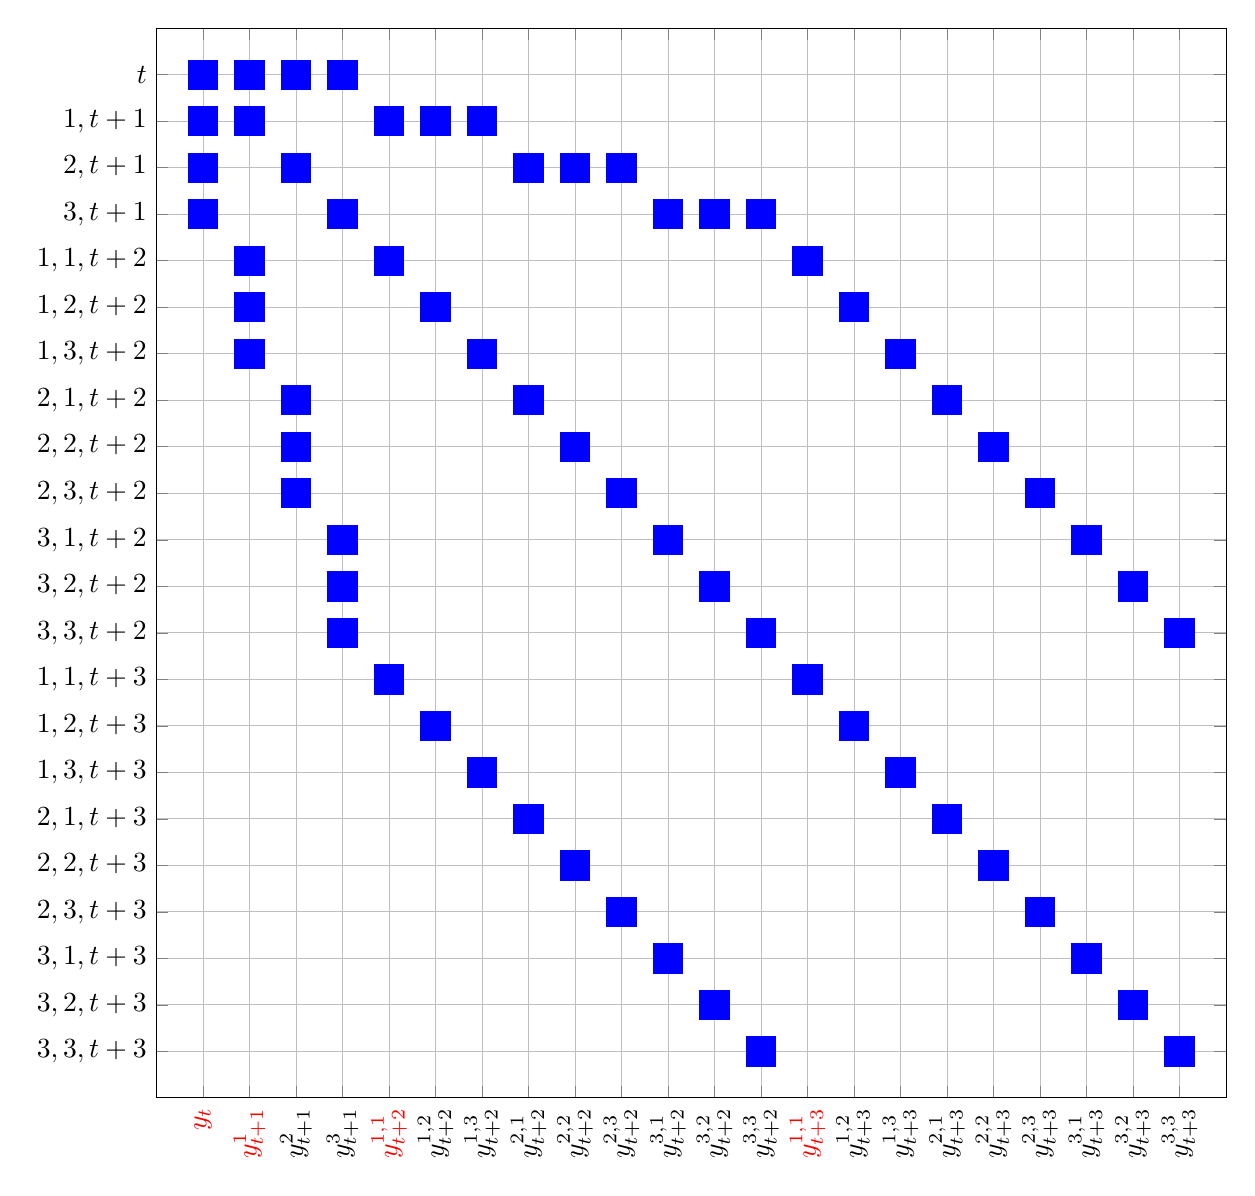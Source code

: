 \begin{tikzpicture}

\begin{axis}[%
width=5.348in,
height=5.348in,
at={(1.854in,0.722in)},
scale only axis,
xmin=0,
xmax=23,
xtick={1,2,3,4,5,6,7,8,9,10,11,12,13,14,15,16,17,18,19,20,21,22},
xticklabels={{\color{red}$y_t$},{\color{red}$y_{t+1}^1$},{$y_{t+1}^2$},{$y_{t+1}^3$},{\color{red}$y_{t+2}^{1,1}$},{$y_{t+2}^{1,2}$},{$y_{t+2}^{1,3}$},{$y_{t+2}^{2,1}$},{$y_{t+2}^{2,2}$},{$y_{t+2}^{2,3}$},{$y_{t+2}^{3,1}$},{$y_{t+2}^{3,2}$},{$y_{t+2}^{3,3}$},{\color{red}$y_{t+3}^{1,1}$},{$y_{t+3}^{1,2}$},{$y_{t+3}^{1,3}$},{$y_{t+3}^{2,1}$},{$y_{t+3}^{2,2}$},{$y_{t+3}^{2,3}$},{$y_{t+3}^{3,1}$},{$y_{t+3}^{3,2}$},{$y_{t+3}^{3,3}$}},
xticklabel style={rotate=90},
y dir=reverse,
ymin=0,
ymax=23,
ytick={1,2,3,4,5,6,7,8,9,10,11,12,13,14,15,16,17,18,19,20,21,22},
yticklabels={$t$,{$1,t+1$},{$2,t+1$},{$3,t+1$},{$1,1,t+2$},{$1,2,t+2$},{$1,3,t+2$},{$2,1,t+2$},{$2,2,t+2$},{$2,3,t+2$},{$3,1,t+2$},{$3,2,t+2$},{$3,3,t+2$},{$1,1,t+3$},{$1,2,t+3$},{$1,3,t+3$},{$2,1,t+3$},{$2,2,t+3$},{$2,3,t+3$},{$3,1,t+3$},{$3,2,t+3$},{$3,3,t+3$}},
axis background/.style={fill=white},
xmajorgrids,
ymajorgrids
]
\addplot [color=blue, only marks, mark size=5.3pt, mark=square*, mark options={solid, blue}, forget plot]
  table[row sep=crcr]{%
1	1\\
1	2\\
1	3\\
1	4\\
2	1\\
2	2\\
2	5\\
2	6\\
2	7\\
3	1\\
3	3\\
3	8\\
3	9\\
3	10\\
4	1\\
4	4\\
4	11\\
4	12\\
4	13\\
5	2\\
5	5\\
5	14\\
6	2\\
6	6\\
6	15\\
7	2\\
7	7\\
7	16\\
8	3\\
8	8\\
8	17\\
9	3\\
9	9\\
9	18\\
10	3\\
10	10\\
10	19\\
11	4\\
11	11\\
11	20\\
12	4\\
12	12\\
12	21\\
13	4\\
13	13\\
13	22\\
14	5\\
14	14\\
15	6\\
15	15\\
16	7\\
16	16\\
17	8\\
17	17\\
18	9\\
18	18\\
19	10\\
19	19\\
20	11\\
20	20\\
21	12\\
21	21\\
22	13\\
22	22\\
};
\end{axis}
\end{tikzpicture}%